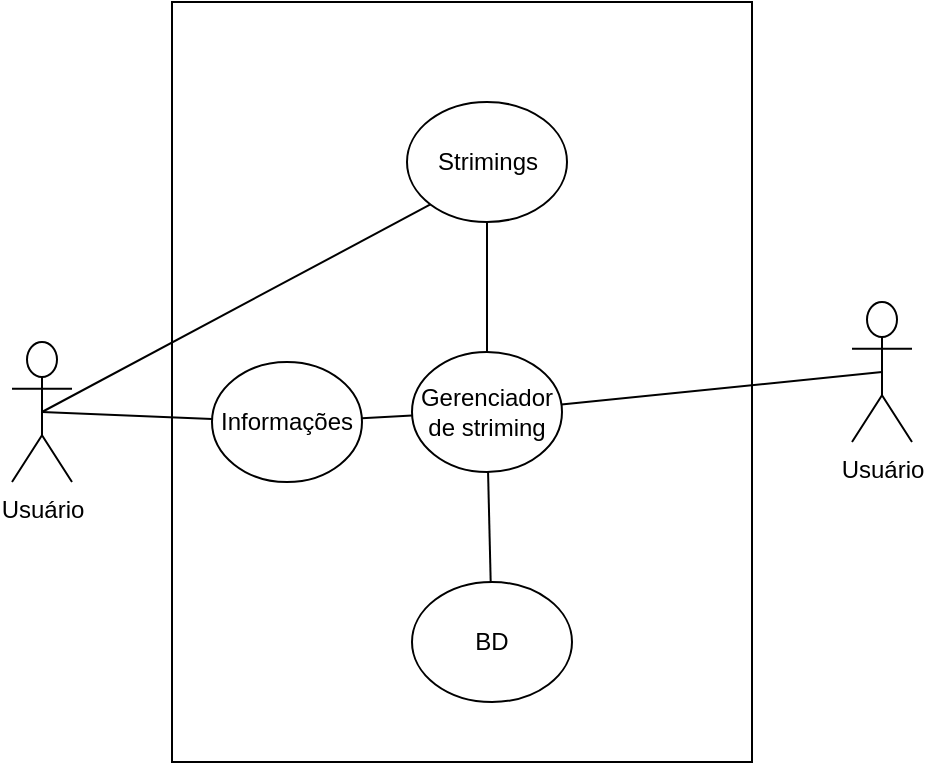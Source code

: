 <mxfile version="27.1.6">
  <diagram name="Página-1" id="HyZsA4BJoTdKruWAdmEc">
    <mxGraphModel dx="1106" dy="605" grid="1" gridSize="10" guides="1" tooltips="1" connect="1" arrows="1" fold="1" page="1" pageScale="1" pageWidth="827" pageHeight="1169" math="0" shadow="0">
      <root>
        <mxCell id="0" />
        <mxCell id="1" parent="0" />
        <mxCell id="70QBQ4Q2rKAhBYjLMGYK-1" value="" style="whiteSpace=wrap;html=1;" parent="1" vertex="1">
          <mxGeometry x="240" y="60" width="290" height="380" as="geometry" />
        </mxCell>
        <mxCell id="70QBQ4Q2rKAhBYjLMGYK-2" value="Usuário" style="shape=umlActor;verticalLabelPosition=bottom;verticalAlign=top;html=1;outlineConnect=0;" parent="1" vertex="1">
          <mxGeometry x="160" y="230" width="30" height="70" as="geometry" />
        </mxCell>
        <mxCell id="70QBQ4Q2rKAhBYjLMGYK-3" value="Gerenciador de striming" style="ellipse;whiteSpace=wrap;html=1;" parent="1" vertex="1">
          <mxGeometry x="360" y="235" width="75" height="60" as="geometry" />
        </mxCell>
        <mxCell id="70QBQ4Q2rKAhBYjLMGYK-4" value="BD" style="ellipse;whiteSpace=wrap;html=1;" parent="1" vertex="1">
          <mxGeometry x="360" y="350" width="80" height="60" as="geometry" />
        </mxCell>
        <mxCell id="70QBQ4Q2rKAhBYjLMGYK-5" value="Strimings" style="ellipse;whiteSpace=wrap;html=1;" parent="1" vertex="1">
          <mxGeometry x="357.5" y="110" width="80" height="60" as="geometry" />
        </mxCell>
        <mxCell id="70QBQ4Q2rKAhBYjLMGYK-7" value="Informações" style="ellipse;whiteSpace=wrap;html=1;" parent="1" vertex="1">
          <mxGeometry x="260" y="240" width="75" height="60" as="geometry" />
        </mxCell>
        <mxCell id="70QBQ4Q2rKAhBYjLMGYK-8" value="" style="endArrow=none;html=1;rounded=0;exitX=0.5;exitY=0.5;exitDx=0;exitDy=0;exitPerimeter=0;" parent="1" source="70QBQ4Q2rKAhBYjLMGYK-2" target="70QBQ4Q2rKAhBYjLMGYK-7" edge="1">
          <mxGeometry width="50" height="50" relative="1" as="geometry">
            <mxPoint x="200" y="230" as="sourcePoint" />
            <mxPoint x="250" y="180" as="targetPoint" />
          </mxGeometry>
        </mxCell>
        <mxCell id="70QBQ4Q2rKAhBYjLMGYK-9" value="" style="endArrow=none;html=1;rounded=0;" parent="1" source="70QBQ4Q2rKAhBYjLMGYK-3" target="70QBQ4Q2rKAhBYjLMGYK-7" edge="1">
          <mxGeometry width="50" height="50" relative="1" as="geometry">
            <mxPoint x="382.22" y="190" as="sourcePoint" />
            <mxPoint x="387.776" y="290" as="targetPoint" />
          </mxGeometry>
        </mxCell>
        <mxCell id="70QBQ4Q2rKAhBYjLMGYK-10" value="" style="endArrow=none;html=1;rounded=0;" parent="1" source="70QBQ4Q2rKAhBYjLMGYK-3" target="70QBQ4Q2rKAhBYjLMGYK-4" edge="1">
          <mxGeometry width="50" height="50" relative="1" as="geometry">
            <mxPoint x="390" y="340" as="sourcePoint" />
            <mxPoint x="410" y="100" as="targetPoint" />
          </mxGeometry>
        </mxCell>
        <mxCell id="70QBQ4Q2rKAhBYjLMGYK-11" value="" style="endArrow=none;html=1;rounded=0;exitX=0.5;exitY=0;exitDx=0;exitDy=0;" parent="1" source="70QBQ4Q2rKAhBYjLMGYK-3" target="70QBQ4Q2rKAhBYjLMGYK-5" edge="1">
          <mxGeometry width="50" height="50" relative="1" as="geometry">
            <mxPoint x="330" y="120" as="sourcePoint" />
            <mxPoint x="420" y="168" as="targetPoint" />
          </mxGeometry>
        </mxCell>
        <mxCell id="1uUN8JbfnYfIaKysNVJh-2" value="" style="endArrow=none;html=1;rounded=0;exitX=0.5;exitY=0.5;exitDx=0;exitDy=0;exitPerimeter=0;entryX=0;entryY=1;entryDx=0;entryDy=0;" parent="1" source="70QBQ4Q2rKAhBYjLMGYK-2" target="70QBQ4Q2rKAhBYjLMGYK-5" edge="1">
          <mxGeometry width="50" height="50" relative="1" as="geometry">
            <mxPoint x="390" y="340" as="sourcePoint" />
            <mxPoint x="440" y="290" as="targetPoint" />
          </mxGeometry>
        </mxCell>
        <mxCell id="Uh5o47UiToTyY2HHbm55-1" value="Usuário" style="shape=umlActor;verticalLabelPosition=bottom;verticalAlign=top;html=1;outlineConnect=0;" vertex="1" parent="1">
          <mxGeometry x="580" y="210" width="30" height="70" as="geometry" />
        </mxCell>
        <mxCell id="Uh5o47UiToTyY2HHbm55-2" value="" style="endArrow=none;html=1;rounded=0;entryX=0.5;entryY=0.5;entryDx=0;entryDy=0;entryPerimeter=0;" edge="1" parent="1" source="70QBQ4Q2rKAhBYjLMGYK-3" target="Uh5o47UiToTyY2HHbm55-1">
          <mxGeometry width="50" height="50" relative="1" as="geometry">
            <mxPoint x="390" y="340" as="sourcePoint" />
            <mxPoint x="440" y="290" as="targetPoint" />
          </mxGeometry>
        </mxCell>
      </root>
    </mxGraphModel>
  </diagram>
</mxfile>
